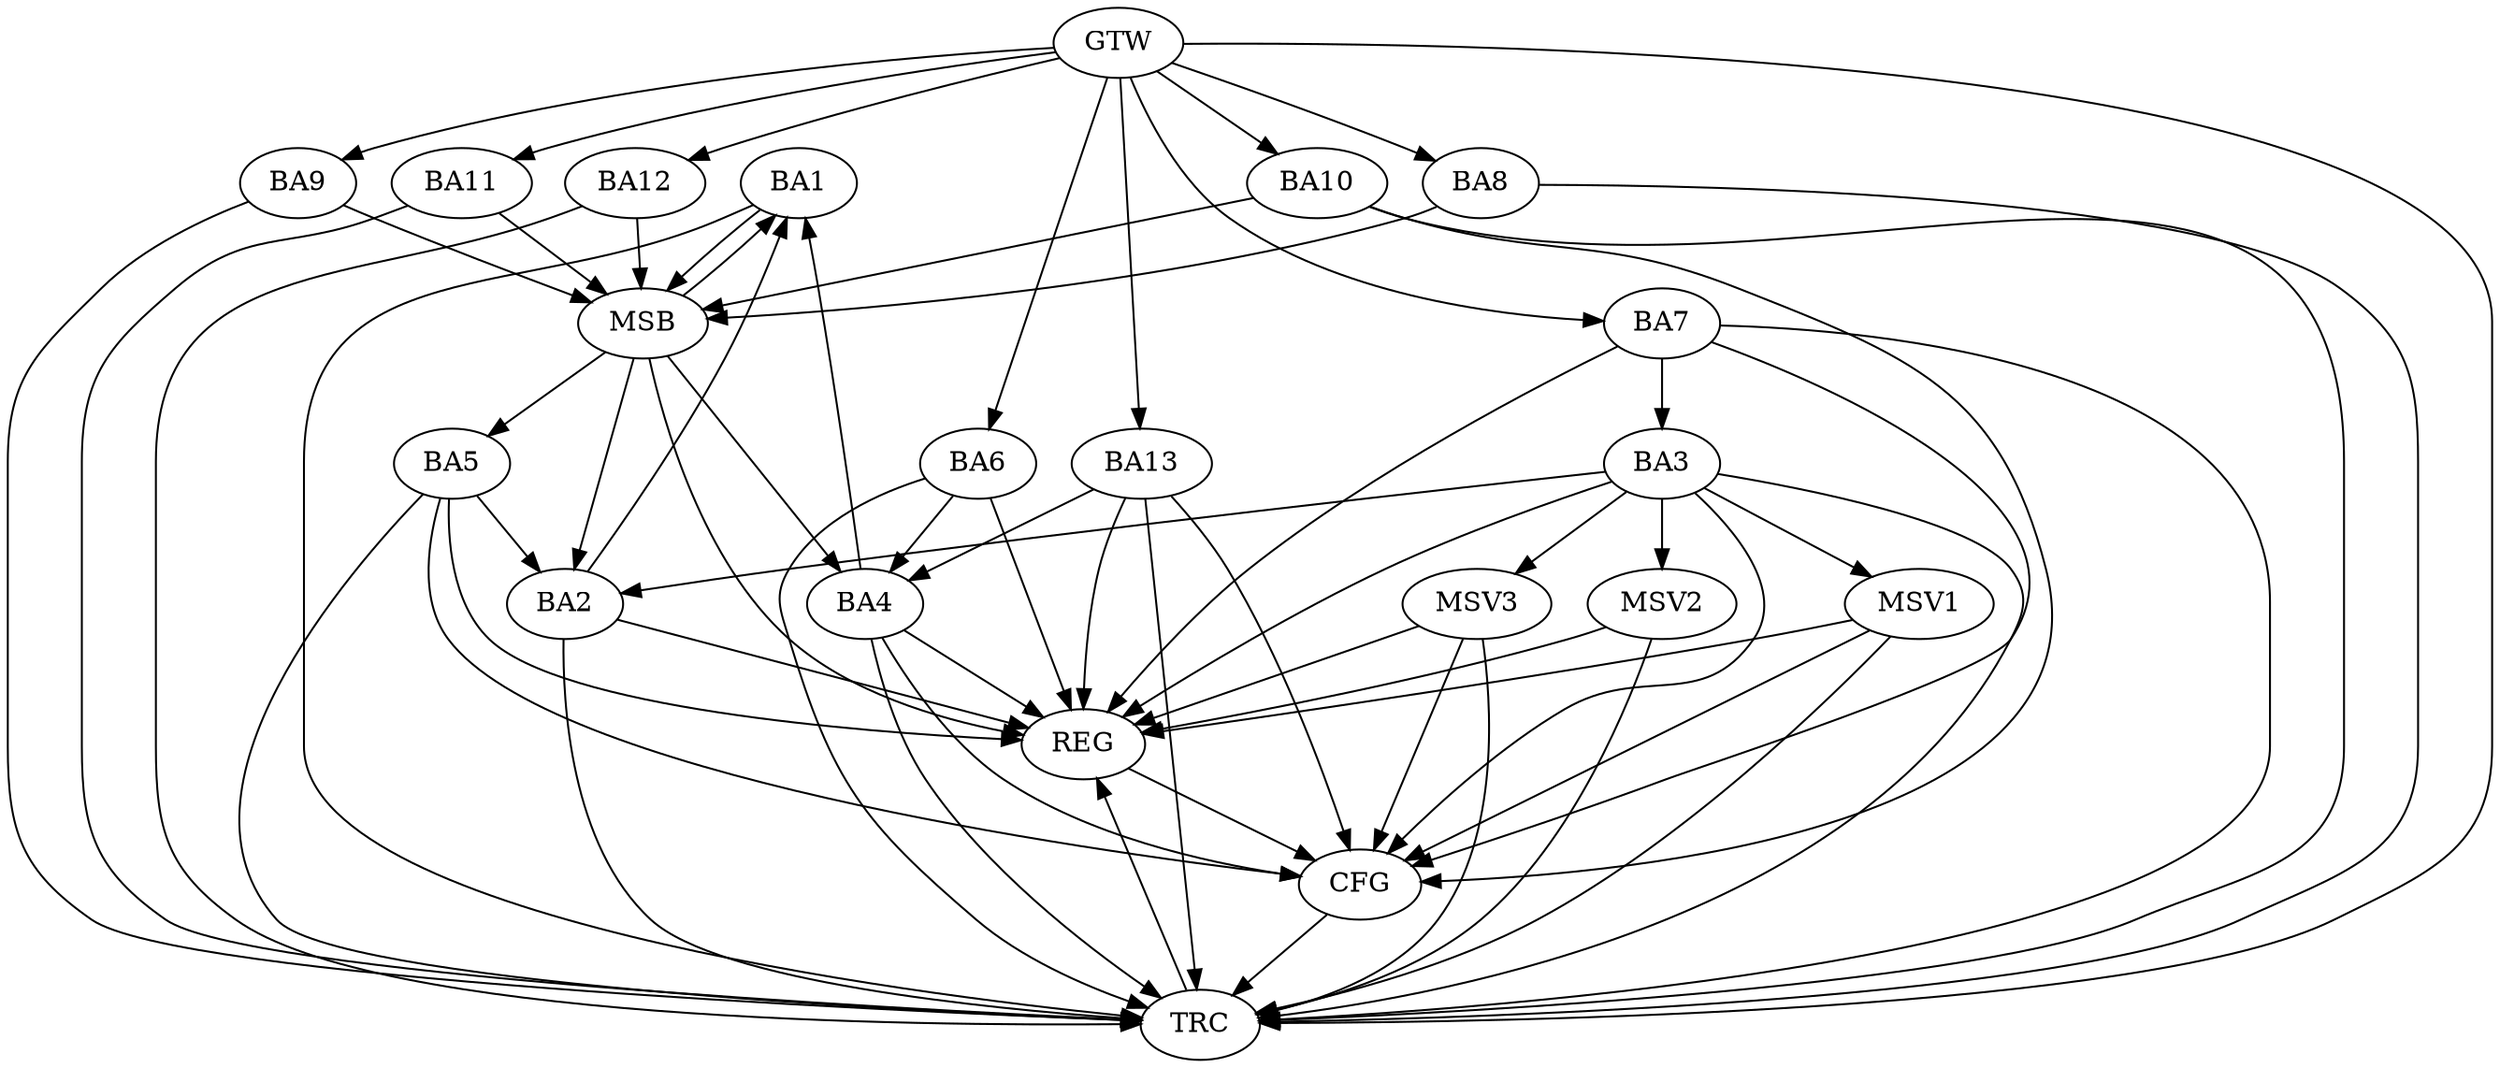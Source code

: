 strict digraph G {
  BA1 [ label="BA1" ];
  BA2 [ label="BA2" ];
  BA3 [ label="BA3" ];
  BA4 [ label="BA4" ];
  BA5 [ label="BA5" ];
  BA6 [ label="BA6" ];
  BA7 [ label="BA7" ];
  BA8 [ label="BA8" ];
  BA9 [ label="BA9" ];
  BA10 [ label="BA10" ];
  BA11 [ label="BA11" ];
  BA12 [ label="BA12" ];
  BA13 [ label="BA13" ];
  GTW [ label="GTW" ];
  REG [ label="REG" ];
  MSB [ label="MSB" ];
  CFG [ label="CFG" ];
  TRC [ label="TRC" ];
  MSV1 [ label="MSV1" ];
  MSV2 [ label="MSV2" ];
  MSV3 [ label="MSV3" ];
  BA2 -> BA1;
  BA3 -> BA2;
  BA4 -> BA1;
  BA5 -> BA2;
  BA6 -> BA4;
  BA7 -> BA3;
  BA13 -> BA4;
  GTW -> BA6;
  GTW -> BA7;
  GTW -> BA8;
  GTW -> BA9;
  GTW -> BA10;
  GTW -> BA11;
  GTW -> BA12;
  GTW -> BA13;
  BA2 -> REG;
  BA3 -> REG;
  BA4 -> REG;
  BA5 -> REG;
  BA6 -> REG;
  BA7 -> REG;
  BA13 -> REG;
  BA1 -> MSB;
  MSB -> BA2;
  MSB -> REG;
  BA8 -> MSB;
  MSB -> BA4;
  BA9 -> MSB;
  MSB -> BA5;
  BA10 -> MSB;
  BA11 -> MSB;
  MSB -> BA1;
  BA12 -> MSB;
  BA13 -> CFG;
  BA3 -> CFG;
  BA10 -> CFG;
  BA5 -> CFG;
  BA7 -> CFG;
  BA4 -> CFG;
  REG -> CFG;
  BA1 -> TRC;
  BA2 -> TRC;
  BA3 -> TRC;
  BA4 -> TRC;
  BA5 -> TRC;
  BA6 -> TRC;
  BA7 -> TRC;
  BA8 -> TRC;
  BA9 -> TRC;
  BA10 -> TRC;
  BA11 -> TRC;
  BA12 -> TRC;
  BA13 -> TRC;
  GTW -> TRC;
  CFG -> TRC;
  TRC -> REG;
  BA3 -> MSV1;
  MSV1 -> REG;
  MSV1 -> TRC;
  MSV1 -> CFG;
  BA3 -> MSV2;
  MSV2 -> REG;
  MSV2 -> TRC;
  BA3 -> MSV3;
  MSV3 -> REG;
  MSV3 -> TRC;
  MSV3 -> CFG;
}
